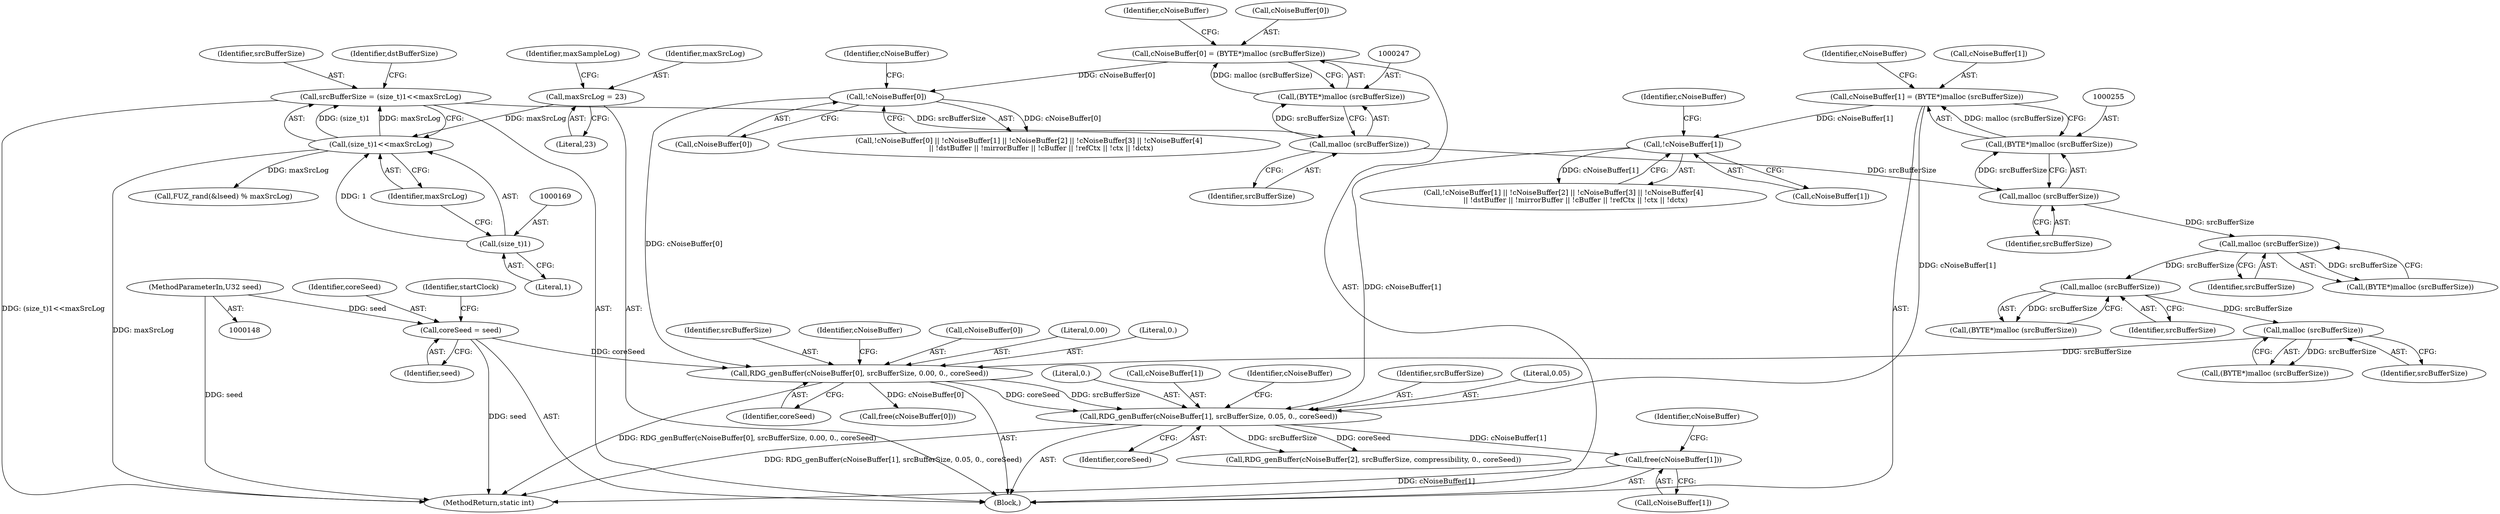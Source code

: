 digraph "0_zstd_3e5cdf1b6a85843e991d7d10f6a2567c15580da0_3@API" {
"1001446" [label="(Call,free(cNoiseBuffer[1]))"];
"1000334" [label="(Call,RDG_genBuffer(cNoiseBuffer[1], srcBufferSize, 0.05, 0., coreSeed))"];
"1000250" [label="(Call,cNoiseBuffer[1] = (BYTE*)malloc (srcBufferSize))"];
"1000254" [label="(Call,(BYTE*)malloc (srcBufferSize))"];
"1000256" [label="(Call,malloc (srcBufferSize))"];
"1000248" [label="(Call,malloc (srcBufferSize))"];
"1000165" [label="(Call,srcBufferSize = (size_t)1<<maxSrcLog)"];
"1000167" [label="(Call,(size_t)1<<maxSrcLog)"];
"1000168" [label="(Call,(size_t)1)"];
"1000157" [label="(Call,maxSrcLog = 23)"];
"1000289" [label="(Call,!cNoiseBuffer[1])"];
"1000326" [label="(Call,RDG_genBuffer(cNoiseBuffer[0], srcBufferSize, 0.00, 0., coreSeed))"];
"1000284" [label="(Call,!cNoiseBuffer[0])"];
"1000242" [label="(Call,cNoiseBuffer[0] = (BYTE*)malloc (srcBufferSize))"];
"1000246" [label="(Call,(BYTE*)malloc (srcBufferSize))"];
"1000280" [label="(Call,malloc (srcBufferSize))"];
"1000272" [label="(Call,malloc (srcBufferSize))"];
"1000264" [label="(Call,malloc (srcBufferSize))"];
"1000222" [label="(Call,coreSeed = seed)"];
"1000149" [label="(MethodParameterIn,U32 seed)"];
"1000283" [label="(Call,!cNoiseBuffer[0] || !cNoiseBuffer[1] || !cNoiseBuffer[2] || !cNoiseBuffer[3] || !cNoiseBuffer[4]\n           || !dstBuffer || !mirrorBuffer || !cBuffer || !refCtx || !ctx || !dctx)"];
"1000223" [label="(Identifier,coreSeed)"];
"1000342" [label="(Call,RDG_genBuffer(cNoiseBuffer[2], srcBufferSize, compressibility, 0., coreSeed))"];
"1000340" [label="(Literal,0.)"];
"1000330" [label="(Identifier,srcBufferSize)"];
"1000157" [label="(Call,maxSrcLog = 23)"];
"1000278" [label="(Call,(BYTE*)malloc (srcBufferSize))"];
"1000262" [label="(Call,(BYTE*)malloc (srcBufferSize))"];
"1000158" [label="(Identifier,maxSrcLog)"];
"1000281" [label="(Identifier,srcBufferSize)"];
"1000296" [label="(Identifier,cNoiseBuffer)"];
"1000290" [label="(Call,cNoiseBuffer[1])"];
"1000326" [label="(Call,RDG_genBuffer(cNoiseBuffer[0], srcBufferSize, 0.00, 0., coreSeed))"];
"1000336" [label="(Identifier,cNoiseBuffer)"];
"1000335" [label="(Call,cNoiseBuffer[1])"];
"1000270" [label="(Call,(BYTE*)malloc (srcBufferSize))"];
"1001442" [label="(Call,free(cNoiseBuffer[0]))"];
"1000291" [label="(Identifier,cNoiseBuffer)"];
"1000168" [label="(Call,(size_t)1)"];
"1000251" [label="(Call,cNoiseBuffer[1])"];
"1000265" [label="(Identifier,srcBufferSize)"];
"1000162" [label="(Identifier,maxSampleLog)"];
"1000248" [label="(Call,malloc (srcBufferSize))"];
"1000171" [label="(Identifier,maxSrcLog)"];
"1001047" [label="(Call,FUZ_rand(&lseed) % maxSrcLog)"];
"1000242" [label="(Call,cNoiseBuffer[0] = (BYTE*)malloc (srcBufferSize))"];
"1000334" [label="(Call,RDG_genBuffer(cNoiseBuffer[1], srcBufferSize, 0.05, 0., coreSeed))"];
"1001452" [label="(Identifier,cNoiseBuffer)"];
"1001475" [label="(MethodReturn,static int)"];
"1000260" [label="(Identifier,cNoiseBuffer)"];
"1000284" [label="(Call,!cNoiseBuffer[0])"];
"1000280" [label="(Call,malloc (srcBufferSize))"];
"1000174" [label="(Identifier,dstBufferSize)"];
"1000273" [label="(Identifier,srcBufferSize)"];
"1000227" [label="(Identifier,startClock)"];
"1000249" [label="(Identifier,srcBufferSize)"];
"1000149" [label="(MethodParameterIn,U32 seed)"];
"1001446" [label="(Call,free(cNoiseBuffer[1]))"];
"1000264" [label="(Call,malloc (srcBufferSize))"];
"1000256" [label="(Call,malloc (srcBufferSize))"];
"1000159" [label="(Literal,23)"];
"1000344" [label="(Identifier,cNoiseBuffer)"];
"1000338" [label="(Identifier,srcBufferSize)"];
"1001447" [label="(Call,cNoiseBuffer[1])"];
"1000285" [label="(Call,cNoiseBuffer[0])"];
"1000252" [label="(Identifier,cNoiseBuffer)"];
"1000155" [label="(Block,)"];
"1000224" [label="(Identifier,seed)"];
"1000250" [label="(Call,cNoiseBuffer[1] = (BYTE*)malloc (srcBufferSize))"];
"1000166" [label="(Identifier,srcBufferSize)"];
"1000246" [label="(Call,(BYTE*)malloc (srcBufferSize))"];
"1000243" [label="(Call,cNoiseBuffer[0])"];
"1000272" [label="(Call,malloc (srcBufferSize))"];
"1000341" [label="(Identifier,coreSeed)"];
"1000254" [label="(Call,(BYTE*)malloc (srcBufferSize))"];
"1000257" [label="(Identifier,srcBufferSize)"];
"1000165" [label="(Call,srcBufferSize = (size_t)1<<maxSrcLog)"];
"1000339" [label="(Literal,0.05)"];
"1000170" [label="(Literal,1)"];
"1000327" [label="(Call,cNoiseBuffer[0])"];
"1000331" [label="(Literal,0.00)"];
"1000167" [label="(Call,(size_t)1<<maxSrcLog)"];
"1000332" [label="(Literal,0.)"];
"1000222" [label="(Call,coreSeed = seed)"];
"1000333" [label="(Identifier,coreSeed)"];
"1000288" [label="(Call,!cNoiseBuffer[1] || !cNoiseBuffer[2] || !cNoiseBuffer[3] || !cNoiseBuffer[4]\n           || !dstBuffer || !mirrorBuffer || !cBuffer || !refCtx || !ctx || !dctx)"];
"1000289" [label="(Call,!cNoiseBuffer[1])"];
"1001446" -> "1000155"  [label="AST: "];
"1001446" -> "1001447"  [label="CFG: "];
"1001447" -> "1001446"  [label="AST: "];
"1001452" -> "1001446"  [label="CFG: "];
"1001446" -> "1001475"  [label="DDG: cNoiseBuffer[1]"];
"1000334" -> "1001446"  [label="DDG: cNoiseBuffer[1]"];
"1000334" -> "1000155"  [label="AST: "];
"1000334" -> "1000341"  [label="CFG: "];
"1000335" -> "1000334"  [label="AST: "];
"1000338" -> "1000334"  [label="AST: "];
"1000339" -> "1000334"  [label="AST: "];
"1000340" -> "1000334"  [label="AST: "];
"1000341" -> "1000334"  [label="AST: "];
"1000344" -> "1000334"  [label="CFG: "];
"1000334" -> "1001475"  [label="DDG: RDG_genBuffer(cNoiseBuffer[1], srcBufferSize, 0.05, 0., coreSeed)"];
"1000250" -> "1000334"  [label="DDG: cNoiseBuffer[1]"];
"1000289" -> "1000334"  [label="DDG: cNoiseBuffer[1]"];
"1000326" -> "1000334"  [label="DDG: srcBufferSize"];
"1000326" -> "1000334"  [label="DDG: coreSeed"];
"1000334" -> "1000342"  [label="DDG: srcBufferSize"];
"1000334" -> "1000342"  [label="DDG: coreSeed"];
"1000250" -> "1000155"  [label="AST: "];
"1000250" -> "1000254"  [label="CFG: "];
"1000251" -> "1000250"  [label="AST: "];
"1000254" -> "1000250"  [label="AST: "];
"1000260" -> "1000250"  [label="CFG: "];
"1000254" -> "1000250"  [label="DDG: malloc (srcBufferSize)"];
"1000250" -> "1000289"  [label="DDG: cNoiseBuffer[1]"];
"1000254" -> "1000256"  [label="CFG: "];
"1000255" -> "1000254"  [label="AST: "];
"1000256" -> "1000254"  [label="AST: "];
"1000256" -> "1000254"  [label="DDG: srcBufferSize"];
"1000256" -> "1000257"  [label="CFG: "];
"1000257" -> "1000256"  [label="AST: "];
"1000248" -> "1000256"  [label="DDG: srcBufferSize"];
"1000256" -> "1000264"  [label="DDG: srcBufferSize"];
"1000248" -> "1000246"  [label="AST: "];
"1000248" -> "1000249"  [label="CFG: "];
"1000249" -> "1000248"  [label="AST: "];
"1000246" -> "1000248"  [label="CFG: "];
"1000248" -> "1000246"  [label="DDG: srcBufferSize"];
"1000165" -> "1000248"  [label="DDG: srcBufferSize"];
"1000165" -> "1000155"  [label="AST: "];
"1000165" -> "1000167"  [label="CFG: "];
"1000166" -> "1000165"  [label="AST: "];
"1000167" -> "1000165"  [label="AST: "];
"1000174" -> "1000165"  [label="CFG: "];
"1000165" -> "1001475"  [label="DDG: (size_t)1<<maxSrcLog"];
"1000167" -> "1000165"  [label="DDG: (size_t)1"];
"1000167" -> "1000165"  [label="DDG: maxSrcLog"];
"1000167" -> "1000171"  [label="CFG: "];
"1000168" -> "1000167"  [label="AST: "];
"1000171" -> "1000167"  [label="AST: "];
"1000167" -> "1001475"  [label="DDG: maxSrcLog"];
"1000168" -> "1000167"  [label="DDG: 1"];
"1000157" -> "1000167"  [label="DDG: maxSrcLog"];
"1000167" -> "1001047"  [label="DDG: maxSrcLog"];
"1000168" -> "1000170"  [label="CFG: "];
"1000169" -> "1000168"  [label="AST: "];
"1000170" -> "1000168"  [label="AST: "];
"1000171" -> "1000168"  [label="CFG: "];
"1000157" -> "1000155"  [label="AST: "];
"1000157" -> "1000159"  [label="CFG: "];
"1000158" -> "1000157"  [label="AST: "];
"1000159" -> "1000157"  [label="AST: "];
"1000162" -> "1000157"  [label="CFG: "];
"1000289" -> "1000288"  [label="AST: "];
"1000289" -> "1000290"  [label="CFG: "];
"1000290" -> "1000289"  [label="AST: "];
"1000296" -> "1000289"  [label="CFG: "];
"1000288" -> "1000289"  [label="CFG: "];
"1000289" -> "1000288"  [label="DDG: cNoiseBuffer[1]"];
"1000326" -> "1000155"  [label="AST: "];
"1000326" -> "1000333"  [label="CFG: "];
"1000327" -> "1000326"  [label="AST: "];
"1000330" -> "1000326"  [label="AST: "];
"1000331" -> "1000326"  [label="AST: "];
"1000332" -> "1000326"  [label="AST: "];
"1000333" -> "1000326"  [label="AST: "];
"1000336" -> "1000326"  [label="CFG: "];
"1000326" -> "1001475"  [label="DDG: RDG_genBuffer(cNoiseBuffer[0], srcBufferSize, 0.00, 0., coreSeed)"];
"1000284" -> "1000326"  [label="DDG: cNoiseBuffer[0]"];
"1000280" -> "1000326"  [label="DDG: srcBufferSize"];
"1000222" -> "1000326"  [label="DDG: coreSeed"];
"1000326" -> "1001442"  [label="DDG: cNoiseBuffer[0]"];
"1000284" -> "1000283"  [label="AST: "];
"1000284" -> "1000285"  [label="CFG: "];
"1000285" -> "1000284"  [label="AST: "];
"1000291" -> "1000284"  [label="CFG: "];
"1000283" -> "1000284"  [label="CFG: "];
"1000284" -> "1000283"  [label="DDG: cNoiseBuffer[0]"];
"1000242" -> "1000284"  [label="DDG: cNoiseBuffer[0]"];
"1000242" -> "1000155"  [label="AST: "];
"1000242" -> "1000246"  [label="CFG: "];
"1000243" -> "1000242"  [label="AST: "];
"1000246" -> "1000242"  [label="AST: "];
"1000252" -> "1000242"  [label="CFG: "];
"1000246" -> "1000242"  [label="DDG: malloc (srcBufferSize)"];
"1000247" -> "1000246"  [label="AST: "];
"1000280" -> "1000278"  [label="AST: "];
"1000280" -> "1000281"  [label="CFG: "];
"1000281" -> "1000280"  [label="AST: "];
"1000278" -> "1000280"  [label="CFG: "];
"1000280" -> "1000278"  [label="DDG: srcBufferSize"];
"1000272" -> "1000280"  [label="DDG: srcBufferSize"];
"1000272" -> "1000270"  [label="AST: "];
"1000272" -> "1000273"  [label="CFG: "];
"1000273" -> "1000272"  [label="AST: "];
"1000270" -> "1000272"  [label="CFG: "];
"1000272" -> "1000270"  [label="DDG: srcBufferSize"];
"1000264" -> "1000272"  [label="DDG: srcBufferSize"];
"1000264" -> "1000262"  [label="AST: "];
"1000264" -> "1000265"  [label="CFG: "];
"1000265" -> "1000264"  [label="AST: "];
"1000262" -> "1000264"  [label="CFG: "];
"1000264" -> "1000262"  [label="DDG: srcBufferSize"];
"1000222" -> "1000155"  [label="AST: "];
"1000222" -> "1000224"  [label="CFG: "];
"1000223" -> "1000222"  [label="AST: "];
"1000224" -> "1000222"  [label="AST: "];
"1000227" -> "1000222"  [label="CFG: "];
"1000222" -> "1001475"  [label="DDG: seed"];
"1000149" -> "1000222"  [label="DDG: seed"];
"1000149" -> "1000148"  [label="AST: "];
"1000149" -> "1001475"  [label="DDG: seed"];
}

